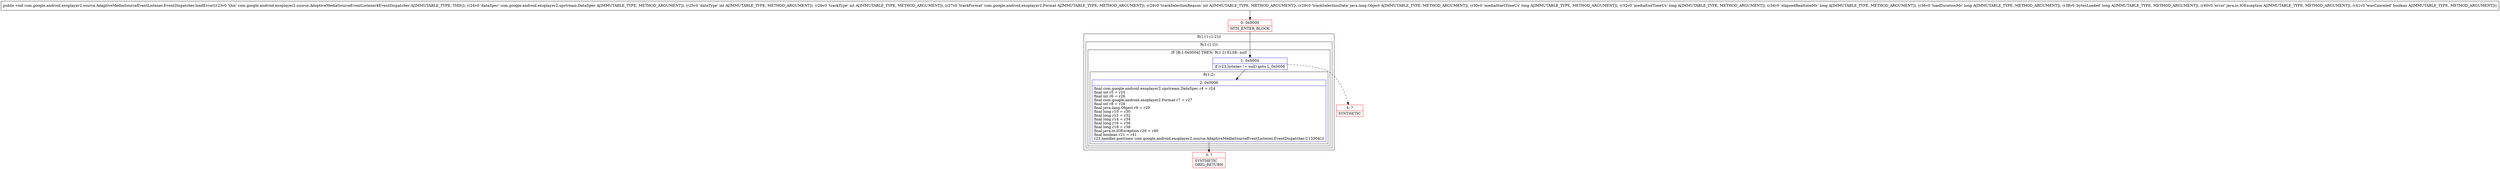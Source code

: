 digraph "CFG forcom.google.android.exoplayer2.source.AdaptiveMediaSourceEventListener.EventDispatcher.loadError(Lcom\/google\/android\/exoplayer2\/upstream\/DataSpec;IILcom\/google\/android\/exoplayer2\/Format;ILjava\/lang\/Object;JJJJJLjava\/io\/IOException;Z)V" {
subgraph cluster_Region_1091473013 {
label = "R(1:(1:(1:2)))";
node [shape=record,color=blue];
subgraph cluster_Region_303238667 {
label = "R(1:(1:2))";
node [shape=record,color=blue];
subgraph cluster_IfRegion_1175452163 {
label = "IF [B:1:0x0004] THEN: R(1:2) ELSE: null";
node [shape=record,color=blue];
Node_1 [shape=record,label="{1\:\ 0x0004|if (r23.listener != null) goto L_0x0006\l}"];
subgraph cluster_Region_505481813 {
label = "R(1:2)";
node [shape=record,color=blue];
Node_2 [shape=record,label="{2\:\ 0x0006|final com.google.android.exoplayer2.upstream.DataSpec r4 = r24\lfinal int r5 = r25\lfinal int r6 = r26\lfinal com.google.android.exoplayer2.Format r7 = r27\lfinal int r8 = r28\lfinal java.lang.Object r9 = r29\lfinal long r10 = r30\lfinal long r12 = r32\lfinal long r14 = r34\lfinal long r16 = r36\lfinal long r18 = r38\lfinal java.io.IOException r20 = r40\lfinal boolean r21 = r41\lr23.handler.post(new com.google.android.exoplayer2.source.AdaptiveMediaSourceEventListener.EventDispatcher.C13304())\l}"];
}
}
}
}
Node_0 [shape=record,color=red,label="{0\:\ 0x0000|MTH_ENTER_BLOCK\l}"];
Node_3 [shape=record,color=red,label="{3\:\ ?|SYNTHETIC\lORIG_RETURN\l}"];
Node_4 [shape=record,color=red,label="{4\:\ ?|SYNTHETIC\l}"];
MethodNode[shape=record,label="{public void com.google.android.exoplayer2.source.AdaptiveMediaSourceEventListener.EventDispatcher.loadError((r23v0 'this' com.google.android.exoplayer2.source.AdaptiveMediaSourceEventListener$EventDispatcher A[IMMUTABLE_TYPE, THIS]), (r24v0 'dataSpec' com.google.android.exoplayer2.upstream.DataSpec A[IMMUTABLE_TYPE, METHOD_ARGUMENT]), (r25v0 'dataType' int A[IMMUTABLE_TYPE, METHOD_ARGUMENT]), (r26v0 'trackType' int A[IMMUTABLE_TYPE, METHOD_ARGUMENT]), (r27v0 'trackFormat' com.google.android.exoplayer2.Format A[IMMUTABLE_TYPE, METHOD_ARGUMENT]), (r28v0 'trackSelectionReason' int A[IMMUTABLE_TYPE, METHOD_ARGUMENT]), (r29v0 'trackSelectionData' java.lang.Object A[IMMUTABLE_TYPE, METHOD_ARGUMENT]), (r30v0 'mediaStartTimeUs' long A[IMMUTABLE_TYPE, METHOD_ARGUMENT]), (r32v0 'mediaEndTimeUs' long A[IMMUTABLE_TYPE, METHOD_ARGUMENT]), (r34v0 'elapsedRealtimeMs' long A[IMMUTABLE_TYPE, METHOD_ARGUMENT]), (r36v0 'loadDurationMs' long A[IMMUTABLE_TYPE, METHOD_ARGUMENT]), (r38v0 'bytesLoaded' long A[IMMUTABLE_TYPE, METHOD_ARGUMENT]), (r40v0 'error' java.io.IOException A[IMMUTABLE_TYPE, METHOD_ARGUMENT]), (r41v0 'wasCanceled' boolean A[IMMUTABLE_TYPE, METHOD_ARGUMENT])) }"];
MethodNode -> Node_0;
Node_1 -> Node_2;
Node_1 -> Node_4[style=dashed];
Node_2 -> Node_3;
Node_0 -> Node_1;
}

